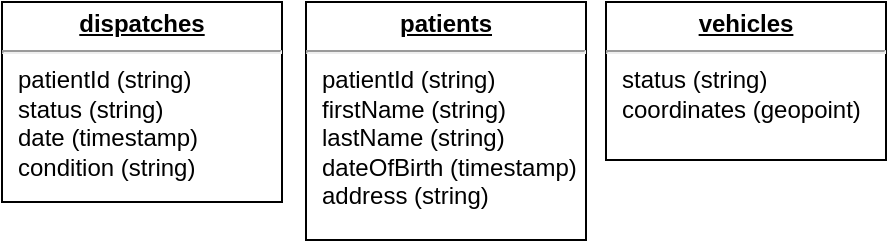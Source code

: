 <mxfile version="24.9.1">
  <diagram name="Page-1" id="a7904f86-f2b4-8e86-fa97-74104820619b">
    <mxGraphModel dx="983" dy="313" grid="1" gridSize="10" guides="1" tooltips="1" connect="1" arrows="1" fold="1" page="1" pageScale="1" pageWidth="1100" pageHeight="850" background="none" math="0" shadow="0">
      <root>
        <mxCell id="0" />
        <mxCell id="1" parent="0" />
        <mxCell id="N4trlLwlpP04UK9gTmjL-1" value="&lt;p style=&quot;margin: 0px ; margin-top: 4px ; text-align: center ; text-decoration: underline&quot;&gt;&lt;b&gt;dispatches&lt;/b&gt;&lt;/p&gt;&lt;hr&gt;&lt;p style=&quot;margin: 0px ; margin-left: 8px&quot;&gt;patientId (string)&lt;/p&gt;&lt;p style=&quot;margin: 0px ; margin-left: 8px&quot;&gt;status (string)&lt;/p&gt;&lt;p style=&quot;margin: 0px ; margin-left: 8px&quot;&gt;date (timestamp)&lt;/p&gt;&lt;p style=&quot;margin: 0px ; margin-left: 8px&quot;&gt;condition (string)&lt;/p&gt;" style="verticalAlign=top;align=left;overflow=fill;fontSize=12;fontFamily=Helvetica;html=1;rounded=0;shadow=0;comic=0;labelBackgroundColor=none;strokeWidth=1" vertex="1" parent="1">
          <mxGeometry x="238" y="121" width="140" height="100" as="geometry" />
        </mxCell>
        <mxCell id="N4trlLwlpP04UK9gTmjL-2" value="&lt;p style=&quot;margin: 0px ; margin-top: 4px ; text-align: center ; text-decoration: underline&quot;&gt;&lt;b&gt;patients&lt;/b&gt;&lt;/p&gt;&lt;hr&gt;&lt;p style=&quot;margin: 0px ; margin-left: 8px&quot;&gt;patientId (string)&lt;/p&gt;&lt;p style=&quot;margin: 0px ; margin-left: 8px&quot;&gt;firstName (string)&lt;/p&gt;&lt;p style=&quot;margin: 0px ; margin-left: 8px&quot;&gt;lastName (string)&lt;/p&gt;&lt;p style=&quot;margin: 0px ; margin-left: 8px&quot;&gt;dateOfBirth (timestamp)&lt;/p&gt;&lt;p style=&quot;margin: 0px ; margin-left: 8px&quot;&gt;address (string)&lt;/p&gt;" style="verticalAlign=top;align=left;overflow=fill;fontSize=12;fontFamily=Helvetica;html=1;rounded=0;shadow=0;comic=0;labelBackgroundColor=none;strokeWidth=1" vertex="1" parent="1">
          <mxGeometry x="390" y="121" width="140" height="119" as="geometry" />
        </mxCell>
        <mxCell id="N4trlLwlpP04UK9gTmjL-3" value="&lt;p style=&quot;margin: 0px ; margin-top: 4px ; text-align: center ; text-decoration: underline&quot;&gt;&lt;b&gt;vehicles&lt;/b&gt;&lt;/p&gt;&lt;hr&gt;&lt;p style=&quot;margin: 0px ; margin-left: 8px&quot;&gt;status (string)&lt;/p&gt;&lt;p style=&quot;margin: 0px ; margin-left: 8px&quot;&gt;coordinates (geopoint)&lt;/p&gt;" style="verticalAlign=top;align=left;overflow=fill;fontSize=12;fontFamily=Helvetica;html=1;rounded=0;shadow=0;comic=0;labelBackgroundColor=none;strokeWidth=1" vertex="1" parent="1">
          <mxGeometry x="540" y="121" width="140" height="79" as="geometry" />
        </mxCell>
      </root>
    </mxGraphModel>
  </diagram>
</mxfile>
